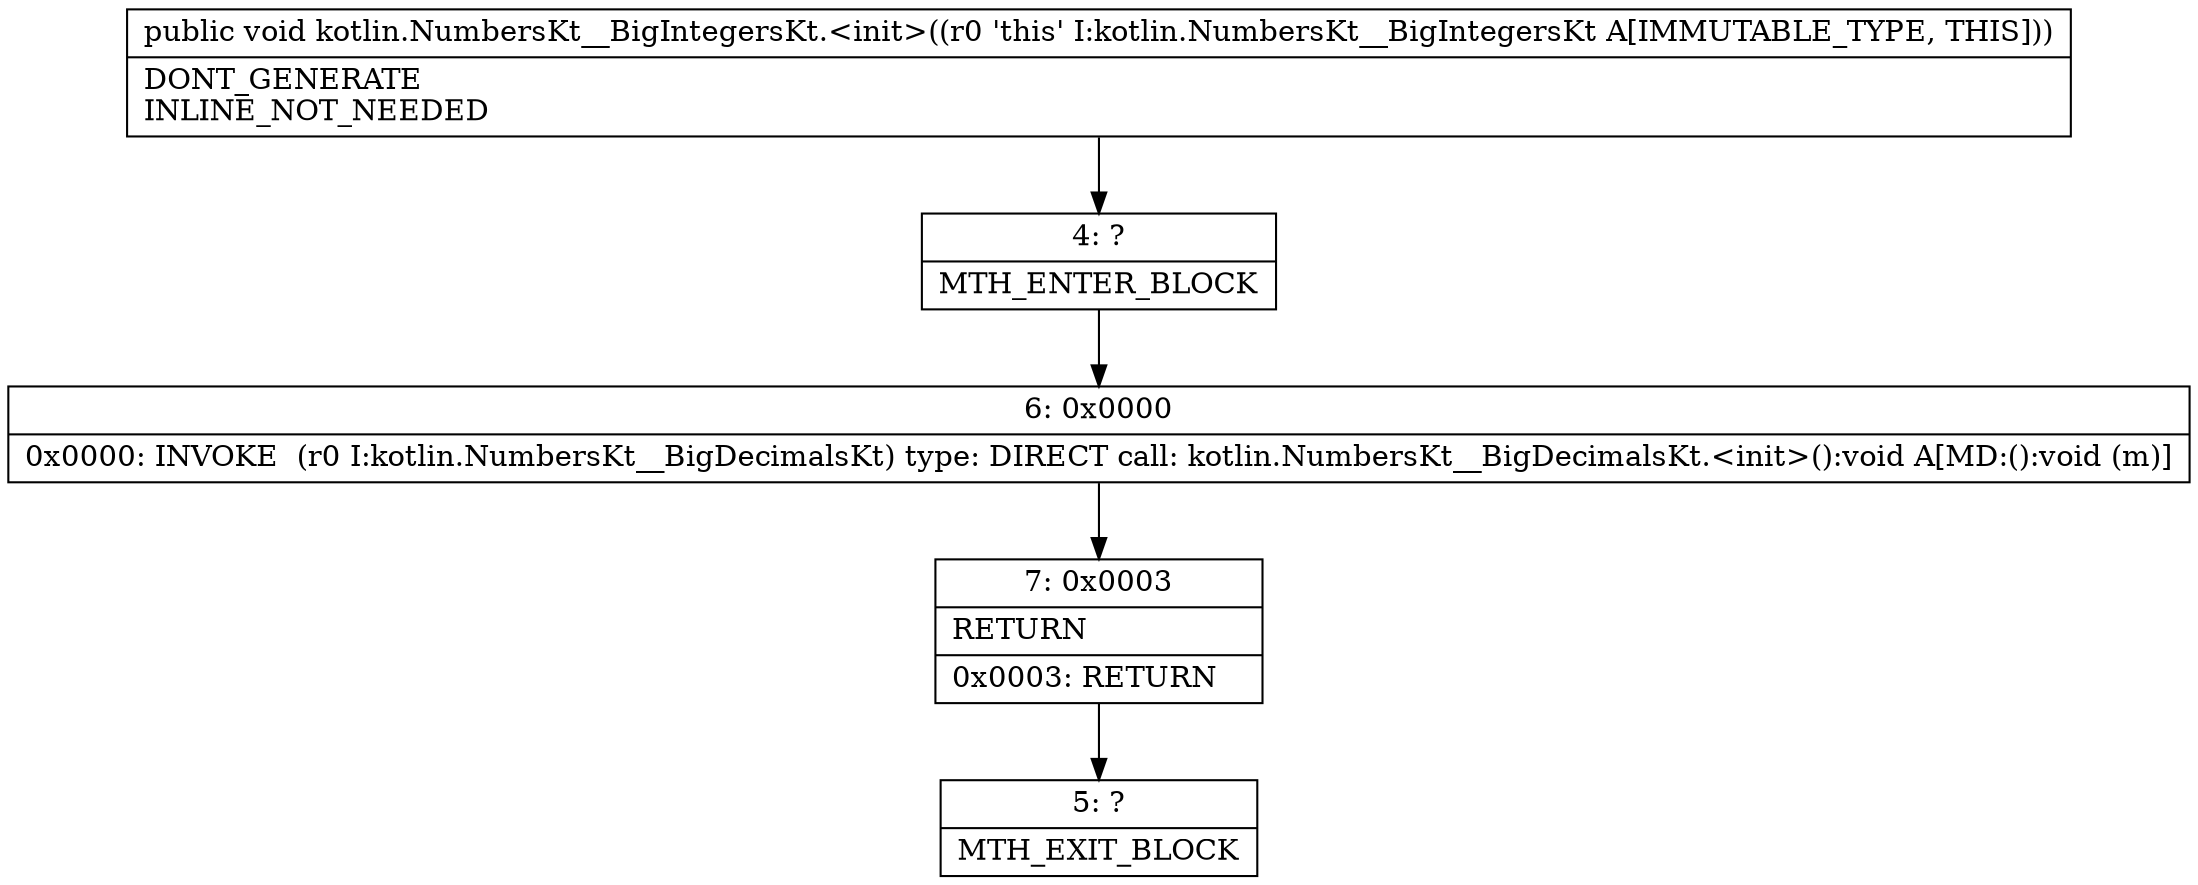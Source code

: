 digraph "CFG forkotlin.NumbersKt__BigIntegersKt.\<init\>()V" {
Node_4 [shape=record,label="{4\:\ ?|MTH_ENTER_BLOCK\l}"];
Node_6 [shape=record,label="{6\:\ 0x0000|0x0000: INVOKE  (r0 I:kotlin.NumbersKt__BigDecimalsKt) type: DIRECT call: kotlin.NumbersKt__BigDecimalsKt.\<init\>():void A[MD:():void (m)]\l}"];
Node_7 [shape=record,label="{7\:\ 0x0003|RETURN\l|0x0003: RETURN   \l}"];
Node_5 [shape=record,label="{5\:\ ?|MTH_EXIT_BLOCK\l}"];
MethodNode[shape=record,label="{public void kotlin.NumbersKt__BigIntegersKt.\<init\>((r0 'this' I:kotlin.NumbersKt__BigIntegersKt A[IMMUTABLE_TYPE, THIS]))  | DONT_GENERATE\lINLINE_NOT_NEEDED\l}"];
MethodNode -> Node_4;Node_4 -> Node_6;
Node_6 -> Node_7;
Node_7 -> Node_5;
}

